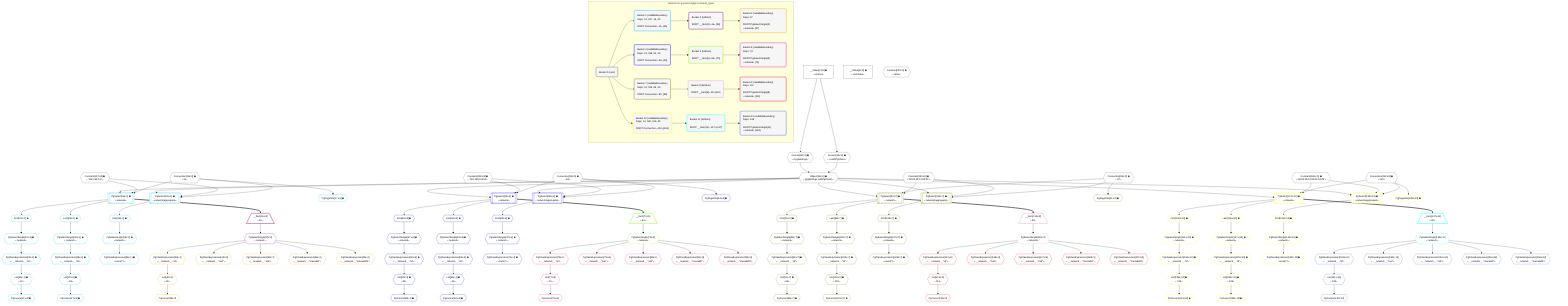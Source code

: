 %%{init: {'themeVariables': { 'fontSize': '12px'}}}%%
graph TD
    classDef path fill:#eee,stroke:#000,color:#000
    classDef plan fill:#fff,stroke-width:1px,color:#000
    classDef itemplan fill:#fff,stroke-width:2px,color:#000
    classDef unbatchedplan fill:#dff,stroke-width:1px,color:#000
    classDef sideeffectplan fill:#fcc,stroke-width:2px,color:#000
    classDef bucket fill:#f6f6f6,color:#000,stroke-width:2px,text-align:left


    %% plan dependencies
    Object14{{"Object[14∈0] ➊<br />ᐸ{pgSettings,withPgClient}ᐳ"}}:::plan
    Access12{{"Access[12∈0] ➊<br />ᐸ2.pgSettingsᐳ"}}:::plan
    Access13{{"Access[13∈0] ➊<br />ᐸ2.withPgClientᐳ"}}:::plan
    Access12 & Access13 --> Object14
    __Value2["__Value[2∈0] ➊<br />ᐸcontextᐳ"]:::plan
    __Value2 --> Access12
    __Value2 --> Access13
    __Value4["__Value[4∈0] ➊<br />ᐸrootValueᐳ"]:::plan
    Connection15{{"Connection[15∈0] ➊<br />ᐸ11ᐳ"}}:::plan
    Constant30{{"Constant[30∈0] ➊<br />ᐸfalseᐳ"}}:::plan
    Connection52{{"Connection[52∈0] ➊<br />ᐸ50ᐳ"}}:::plan
    Connection89{{"Connection[89∈0] ➊<br />ᐸ87ᐳ"}}:::plan
    Connection126{{"Connection[126∈0] ➊<br />ᐸ124ᐳ"}}:::plan
    Constant157{{"Constant[157∈0] ➊<br />ᐸ'192.168.0.0'ᐳ"}}:::plan
    Constant158{{"Constant[158∈0] ➊<br />ᐸ'192.168.0.0/16'ᐳ"}}:::plan
    Constant159{{"Constant[159∈0] ➊<br />ᐸ'08:00:2b:01:02:03'ᐳ"}}:::plan
    Constant160{{"Constant[160∈0] ➊<br />ᐸ'08:00:2b:01:02:03:04:05'ᐳ"}}:::plan
    PgSelect16[["PgSelect[16∈1] ➊<br />ᐸnetworkᐳ"]]:::plan
    Object14 & Constant157 & Connection15 --> PgSelect16
    PgSelect31[["PgSelect[31∈1] ➊<br />ᐸnetwork(aggregate)ᐳ"]]:::plan
    Object14 & Constant157 & Connection15 --> PgSelect31
    PgPageInfo17{{"PgPageInfo[17∈1] ➊"}}:::plan
    Connection15 --> PgPageInfo17
    First19{{"First[19∈1] ➊"}}:::plan
    PgSelect16 --> First19
    PgSelectSingle20{{"PgSelectSingle[20∈1] ➊<br />ᐸnetworkᐳ"}}:::plan
    First19 --> PgSelectSingle20
    PgCursor21{{"PgCursor[21∈1] ➊"}}:::plan
    List23{{"List[23∈1] ➊<br />ᐸ22ᐳ"}}:::plan
    List23 --> PgCursor21
    PgClassExpression22{{"PgClassExpression[22∈1] ➊<br />ᐸ__network__.”id”ᐳ"}}:::plan
    PgSelectSingle20 --> PgClassExpression22
    PgClassExpression22 --> List23
    Last25{{"Last[25∈1] ➊"}}:::plan
    PgSelect16 --> Last25
    PgSelectSingle26{{"PgSelectSingle[26∈1] ➊<br />ᐸnetworkᐳ"}}:::plan
    Last25 --> PgSelectSingle26
    PgCursor27{{"PgCursor[27∈1] ➊"}}:::plan
    List29{{"List[29∈1] ➊<br />ᐸ28ᐳ"}}:::plan
    List29 --> PgCursor27
    PgClassExpression28{{"PgClassExpression[28∈1] ➊<br />ᐸ__network__.”id”ᐳ"}}:::plan
    PgSelectSingle26 --> PgClassExpression28
    PgClassExpression28 --> List29
    First32{{"First[32∈1] ➊"}}:::plan
    PgSelect31 --> First32
    PgSelectSingle33{{"PgSelectSingle[33∈1] ➊<br />ᐸnetworkᐳ"}}:::plan
    First32 --> PgSelectSingle33
    PgClassExpression34{{"PgClassExpression[34∈1] ➊<br />ᐸcount(*)ᐳ"}}:::plan
    PgSelectSingle33 --> PgClassExpression34
    __Item36[/"__Item[36∈2]<br />ᐸ16ᐳ"\]:::itemplan
    PgSelect16 ==> __Item36
    PgSelectSingle37{{"PgSelectSingle[37∈2]<br />ᐸnetworkᐳ"}}:::plan
    __Item36 --> PgSelectSingle37
    PgCursor38{{"PgCursor[38∈3]"}}:::plan
    List40{{"List[40∈3]<br />ᐸ39ᐳ"}}:::plan
    List40 --> PgCursor38
    PgClassExpression39{{"PgClassExpression[39∈3]<br />ᐸ__network__.”id”ᐳ"}}:::plan
    PgSelectSingle37 --> PgClassExpression39
    PgClassExpression39 --> List40
    PgClassExpression42{{"PgClassExpression[42∈3]<br />ᐸ__network__.”inet”ᐳ"}}:::plan
    PgSelectSingle37 --> PgClassExpression42
    PgClassExpression43{{"PgClassExpression[43∈3]<br />ᐸ__network__.”cidr”ᐳ"}}:::plan
    PgSelectSingle37 --> PgClassExpression43
    PgClassExpression44{{"PgClassExpression[44∈3]<br />ᐸ__network__.”macaddr”ᐳ"}}:::plan
    PgSelectSingle37 --> PgClassExpression44
    PgClassExpression45{{"PgClassExpression[45∈3]<br />ᐸ__network__.”macaddr8”ᐳ"}}:::plan
    PgSelectSingle37 --> PgClassExpression45
    PgSelect53[["PgSelect[53∈4] ➊<br />ᐸnetworkᐳ"]]:::plan
    Object14 & Constant158 & Connection52 --> PgSelect53
    PgSelect68[["PgSelect[68∈4] ➊<br />ᐸnetwork(aggregate)ᐳ"]]:::plan
    Object14 & Constant158 & Connection52 --> PgSelect68
    PgPageInfo54{{"PgPageInfo[54∈4] ➊"}}:::plan
    Connection52 --> PgPageInfo54
    First56{{"First[56∈4] ➊"}}:::plan
    PgSelect53 --> First56
    PgSelectSingle57{{"PgSelectSingle[57∈4] ➊<br />ᐸnetworkᐳ"}}:::plan
    First56 --> PgSelectSingle57
    PgCursor58{{"PgCursor[58∈4] ➊"}}:::plan
    List60{{"List[60∈4] ➊<br />ᐸ59ᐳ"}}:::plan
    List60 --> PgCursor58
    PgClassExpression59{{"PgClassExpression[59∈4] ➊<br />ᐸ__network__.”id”ᐳ"}}:::plan
    PgSelectSingle57 --> PgClassExpression59
    PgClassExpression59 --> List60
    Last62{{"Last[62∈4] ➊"}}:::plan
    PgSelect53 --> Last62
    PgSelectSingle63{{"PgSelectSingle[63∈4] ➊<br />ᐸnetworkᐳ"}}:::plan
    Last62 --> PgSelectSingle63
    PgCursor64{{"PgCursor[64∈4] ➊"}}:::plan
    List66{{"List[66∈4] ➊<br />ᐸ65ᐳ"}}:::plan
    List66 --> PgCursor64
    PgClassExpression65{{"PgClassExpression[65∈4] ➊<br />ᐸ__network__.”id”ᐳ"}}:::plan
    PgSelectSingle63 --> PgClassExpression65
    PgClassExpression65 --> List66
    First69{{"First[69∈4] ➊"}}:::plan
    PgSelect68 --> First69
    PgSelectSingle70{{"PgSelectSingle[70∈4] ➊<br />ᐸnetworkᐳ"}}:::plan
    First69 --> PgSelectSingle70
    PgClassExpression71{{"PgClassExpression[71∈4] ➊<br />ᐸcount(*)ᐳ"}}:::plan
    PgSelectSingle70 --> PgClassExpression71
    __Item73[/"__Item[73∈5]<br />ᐸ53ᐳ"\]:::itemplan
    PgSelect53 ==> __Item73
    PgSelectSingle74{{"PgSelectSingle[74∈5]<br />ᐸnetworkᐳ"}}:::plan
    __Item73 --> PgSelectSingle74
    PgCursor75{{"PgCursor[75∈6]"}}:::plan
    List77{{"List[77∈6]<br />ᐸ76ᐳ"}}:::plan
    List77 --> PgCursor75
    PgClassExpression76{{"PgClassExpression[76∈6]<br />ᐸ__network__.”id”ᐳ"}}:::plan
    PgSelectSingle74 --> PgClassExpression76
    PgClassExpression76 --> List77
    PgClassExpression79{{"PgClassExpression[79∈6]<br />ᐸ__network__.”inet”ᐳ"}}:::plan
    PgSelectSingle74 --> PgClassExpression79
    PgClassExpression80{{"PgClassExpression[80∈6]<br />ᐸ__network__.”cidr”ᐳ"}}:::plan
    PgSelectSingle74 --> PgClassExpression80
    PgClassExpression81{{"PgClassExpression[81∈6]<br />ᐸ__network__.”macaddr”ᐳ"}}:::plan
    PgSelectSingle74 --> PgClassExpression81
    PgClassExpression82{{"PgClassExpression[82∈6]<br />ᐸ__network__.”macaddr8”ᐳ"}}:::plan
    PgSelectSingle74 --> PgClassExpression82
    PgSelect90[["PgSelect[90∈7] ➊<br />ᐸnetworkᐳ"]]:::plan
    Object14 & Constant159 & Connection89 --> PgSelect90
    PgSelect105[["PgSelect[105∈7] ➊<br />ᐸnetwork(aggregate)ᐳ"]]:::plan
    Object14 & Constant159 & Connection89 --> PgSelect105
    PgPageInfo91{{"PgPageInfo[91∈7] ➊"}}:::plan
    Connection89 --> PgPageInfo91
    First93{{"First[93∈7] ➊"}}:::plan
    PgSelect90 --> First93
    PgSelectSingle94{{"PgSelectSingle[94∈7] ➊<br />ᐸnetworkᐳ"}}:::plan
    First93 --> PgSelectSingle94
    PgCursor95{{"PgCursor[95∈7] ➊"}}:::plan
    List97{{"List[97∈7] ➊<br />ᐸ96ᐳ"}}:::plan
    List97 --> PgCursor95
    PgClassExpression96{{"PgClassExpression[96∈7] ➊<br />ᐸ__network__.”id”ᐳ"}}:::plan
    PgSelectSingle94 --> PgClassExpression96
    PgClassExpression96 --> List97
    Last99{{"Last[99∈7] ➊"}}:::plan
    PgSelect90 --> Last99
    PgSelectSingle100{{"PgSelectSingle[100∈7] ➊<br />ᐸnetworkᐳ"}}:::plan
    Last99 --> PgSelectSingle100
    PgCursor101{{"PgCursor[101∈7] ➊"}}:::plan
    List103{{"List[103∈7] ➊<br />ᐸ102ᐳ"}}:::plan
    List103 --> PgCursor101
    PgClassExpression102{{"PgClassExpression[102∈7] ➊<br />ᐸ__network__.”id”ᐳ"}}:::plan
    PgSelectSingle100 --> PgClassExpression102
    PgClassExpression102 --> List103
    First106{{"First[106∈7] ➊"}}:::plan
    PgSelect105 --> First106
    PgSelectSingle107{{"PgSelectSingle[107∈7] ➊<br />ᐸnetworkᐳ"}}:::plan
    First106 --> PgSelectSingle107
    PgClassExpression108{{"PgClassExpression[108∈7] ➊<br />ᐸcount(*)ᐳ"}}:::plan
    PgSelectSingle107 --> PgClassExpression108
    __Item110[/"__Item[110∈8]<br />ᐸ90ᐳ"\]:::itemplan
    PgSelect90 ==> __Item110
    PgSelectSingle111{{"PgSelectSingle[111∈8]<br />ᐸnetworkᐳ"}}:::plan
    __Item110 --> PgSelectSingle111
    PgCursor112{{"PgCursor[112∈9]"}}:::plan
    List114{{"List[114∈9]<br />ᐸ113ᐳ"}}:::plan
    List114 --> PgCursor112
    PgClassExpression113{{"PgClassExpression[113∈9]<br />ᐸ__network__.”id”ᐳ"}}:::plan
    PgSelectSingle111 --> PgClassExpression113
    PgClassExpression113 --> List114
    PgClassExpression116{{"PgClassExpression[116∈9]<br />ᐸ__network__.”inet”ᐳ"}}:::plan
    PgSelectSingle111 --> PgClassExpression116
    PgClassExpression117{{"PgClassExpression[117∈9]<br />ᐸ__network__.”cidr”ᐳ"}}:::plan
    PgSelectSingle111 --> PgClassExpression117
    PgClassExpression118{{"PgClassExpression[118∈9]<br />ᐸ__network__.”macaddr”ᐳ"}}:::plan
    PgSelectSingle111 --> PgClassExpression118
    PgClassExpression119{{"PgClassExpression[119∈9]<br />ᐸ__network__.”macaddr8”ᐳ"}}:::plan
    PgSelectSingle111 --> PgClassExpression119
    PgSelect127[["PgSelect[127∈10] ➊<br />ᐸnetworkᐳ"]]:::plan
    Object14 & Constant160 & Connection126 --> PgSelect127
    PgSelect142[["PgSelect[142∈10] ➊<br />ᐸnetwork(aggregate)ᐳ"]]:::plan
    Object14 & Constant160 & Connection126 --> PgSelect142
    PgPageInfo128{{"PgPageInfo[128∈10] ➊"}}:::plan
    Connection126 --> PgPageInfo128
    First130{{"First[130∈10] ➊"}}:::plan
    PgSelect127 --> First130
    PgSelectSingle131{{"PgSelectSingle[131∈10] ➊<br />ᐸnetworkᐳ"}}:::plan
    First130 --> PgSelectSingle131
    PgCursor132{{"PgCursor[132∈10] ➊"}}:::plan
    List134{{"List[134∈10] ➊<br />ᐸ133ᐳ"}}:::plan
    List134 --> PgCursor132
    PgClassExpression133{{"PgClassExpression[133∈10] ➊<br />ᐸ__network__.”id”ᐳ"}}:::plan
    PgSelectSingle131 --> PgClassExpression133
    PgClassExpression133 --> List134
    Last136{{"Last[136∈10] ➊"}}:::plan
    PgSelect127 --> Last136
    PgSelectSingle137{{"PgSelectSingle[137∈10] ➊<br />ᐸnetworkᐳ"}}:::plan
    Last136 --> PgSelectSingle137
    PgCursor138{{"PgCursor[138∈10] ➊"}}:::plan
    List140{{"List[140∈10] ➊<br />ᐸ139ᐳ"}}:::plan
    List140 --> PgCursor138
    PgClassExpression139{{"PgClassExpression[139∈10] ➊<br />ᐸ__network__.”id”ᐳ"}}:::plan
    PgSelectSingle137 --> PgClassExpression139
    PgClassExpression139 --> List140
    First143{{"First[143∈10] ➊"}}:::plan
    PgSelect142 --> First143
    PgSelectSingle144{{"PgSelectSingle[144∈10] ➊<br />ᐸnetworkᐳ"}}:::plan
    First143 --> PgSelectSingle144
    PgClassExpression145{{"PgClassExpression[145∈10] ➊<br />ᐸcount(*)ᐳ"}}:::plan
    PgSelectSingle144 --> PgClassExpression145
    __Item147[/"__Item[147∈11]<br />ᐸ127ᐳ"\]:::itemplan
    PgSelect127 ==> __Item147
    PgSelectSingle148{{"PgSelectSingle[148∈11]<br />ᐸnetworkᐳ"}}:::plan
    __Item147 --> PgSelectSingle148
    PgCursor149{{"PgCursor[149∈12]"}}:::plan
    List151{{"List[151∈12]<br />ᐸ150ᐳ"}}:::plan
    List151 --> PgCursor149
    PgClassExpression150{{"PgClassExpression[150∈12]<br />ᐸ__network__.”id”ᐳ"}}:::plan
    PgSelectSingle148 --> PgClassExpression150
    PgClassExpression150 --> List151
    PgClassExpression153{{"PgClassExpression[153∈12]<br />ᐸ__network__.”inet”ᐳ"}}:::plan
    PgSelectSingle148 --> PgClassExpression153
    PgClassExpression154{{"PgClassExpression[154∈12]<br />ᐸ__network__.”cidr”ᐳ"}}:::plan
    PgSelectSingle148 --> PgClassExpression154
    PgClassExpression155{{"PgClassExpression[155∈12]<br />ᐸ__network__.”macaddr”ᐳ"}}:::plan
    PgSelectSingle148 --> PgClassExpression155
    PgClassExpression156{{"PgClassExpression[156∈12]<br />ᐸ__network__.”macaddr8”ᐳ"}}:::plan
    PgSelectSingle148 --> PgClassExpression156

    %% define steps

    subgraph "Buckets for queries/v4/pg11.network_types"
    Bucket0("Bucket 0 (root)"):::bucket
    classDef bucket0 stroke:#696969
    class Bucket0,__Value2,__Value4,Access12,Access13,Object14,Connection15,Constant30,Connection52,Connection89,Connection126,Constant157,Constant158,Constant159,Constant160 bucket0
    Bucket1("Bucket 1 (nullableBoundary)<br />Deps: 14, 157, 15, 30<br /><br />ROOT Connectionᐸ11ᐳ[15]"):::bucket
    classDef bucket1 stroke:#00bfff
    class Bucket1,PgSelect16,PgPageInfo17,First19,PgSelectSingle20,PgCursor21,PgClassExpression22,List23,Last25,PgSelectSingle26,PgCursor27,PgClassExpression28,List29,PgSelect31,First32,PgSelectSingle33,PgClassExpression34 bucket1
    Bucket2("Bucket 2 (listItem)<br /><br />ROOT __Item{2}ᐸ16ᐳ[36]"):::bucket
    classDef bucket2 stroke:#7f007f
    class Bucket2,__Item36,PgSelectSingle37 bucket2
    Bucket3("Bucket 3 (nullableBoundary)<br />Deps: 37<br /><br />ROOT PgSelectSingle{2}ᐸnetworkᐳ[37]"):::bucket
    classDef bucket3 stroke:#ffa500
    class Bucket3,PgCursor38,PgClassExpression39,List40,PgClassExpression42,PgClassExpression43,PgClassExpression44,PgClassExpression45 bucket3
    Bucket4("Bucket 4 (nullableBoundary)<br />Deps: 14, 158, 52, 30<br /><br />ROOT Connectionᐸ50ᐳ[52]"):::bucket
    classDef bucket4 stroke:#0000ff
    class Bucket4,PgSelect53,PgPageInfo54,First56,PgSelectSingle57,PgCursor58,PgClassExpression59,List60,Last62,PgSelectSingle63,PgCursor64,PgClassExpression65,List66,PgSelect68,First69,PgSelectSingle70,PgClassExpression71 bucket4
    Bucket5("Bucket 5 (listItem)<br /><br />ROOT __Item{5}ᐸ53ᐳ[73]"):::bucket
    classDef bucket5 stroke:#7fff00
    class Bucket5,__Item73,PgSelectSingle74 bucket5
    Bucket6("Bucket 6 (nullableBoundary)<br />Deps: 74<br /><br />ROOT PgSelectSingle{5}ᐸnetworkᐳ[74]"):::bucket
    classDef bucket6 stroke:#ff1493
    class Bucket6,PgCursor75,PgClassExpression76,List77,PgClassExpression79,PgClassExpression80,PgClassExpression81,PgClassExpression82 bucket6
    Bucket7("Bucket 7 (nullableBoundary)<br />Deps: 14, 159, 89, 30<br /><br />ROOT Connectionᐸ87ᐳ[89]"):::bucket
    classDef bucket7 stroke:#808000
    class Bucket7,PgSelect90,PgPageInfo91,First93,PgSelectSingle94,PgCursor95,PgClassExpression96,List97,Last99,PgSelectSingle100,PgCursor101,PgClassExpression102,List103,PgSelect105,First106,PgSelectSingle107,PgClassExpression108 bucket7
    Bucket8("Bucket 8 (listItem)<br /><br />ROOT __Item{8}ᐸ90ᐳ[110]"):::bucket
    classDef bucket8 stroke:#dda0dd
    class Bucket8,__Item110,PgSelectSingle111 bucket8
    Bucket9("Bucket 9 (nullableBoundary)<br />Deps: 111<br /><br />ROOT PgSelectSingle{8}ᐸnetworkᐳ[111]"):::bucket
    classDef bucket9 stroke:#ff0000
    class Bucket9,PgCursor112,PgClassExpression113,List114,PgClassExpression116,PgClassExpression117,PgClassExpression118,PgClassExpression119 bucket9
    Bucket10("Bucket 10 (nullableBoundary)<br />Deps: 14, 160, 126, 30<br /><br />ROOT Connectionᐸ124ᐳ[126]"):::bucket
    classDef bucket10 stroke:#ffff00
    class Bucket10,PgSelect127,PgPageInfo128,First130,PgSelectSingle131,PgCursor132,PgClassExpression133,List134,Last136,PgSelectSingle137,PgCursor138,PgClassExpression139,List140,PgSelect142,First143,PgSelectSingle144,PgClassExpression145 bucket10
    Bucket11("Bucket 11 (listItem)<br /><br />ROOT __Item{11}ᐸ127ᐳ[147]"):::bucket
    classDef bucket11 stroke:#00ffff
    class Bucket11,__Item147,PgSelectSingle148 bucket11
    Bucket12("Bucket 12 (nullableBoundary)<br />Deps: 148<br /><br />ROOT PgSelectSingle{11}ᐸnetworkᐳ[148]"):::bucket
    classDef bucket12 stroke:#4169e1
    class Bucket12,PgCursor149,PgClassExpression150,List151,PgClassExpression153,PgClassExpression154,PgClassExpression155,PgClassExpression156 bucket12
    Bucket0 --> Bucket1 & Bucket4 & Bucket7 & Bucket10
    Bucket1 --> Bucket2
    Bucket2 --> Bucket3
    Bucket4 --> Bucket5
    Bucket5 --> Bucket6
    Bucket7 --> Bucket8
    Bucket8 --> Bucket9
    Bucket10 --> Bucket11
    Bucket11 --> Bucket12
    end